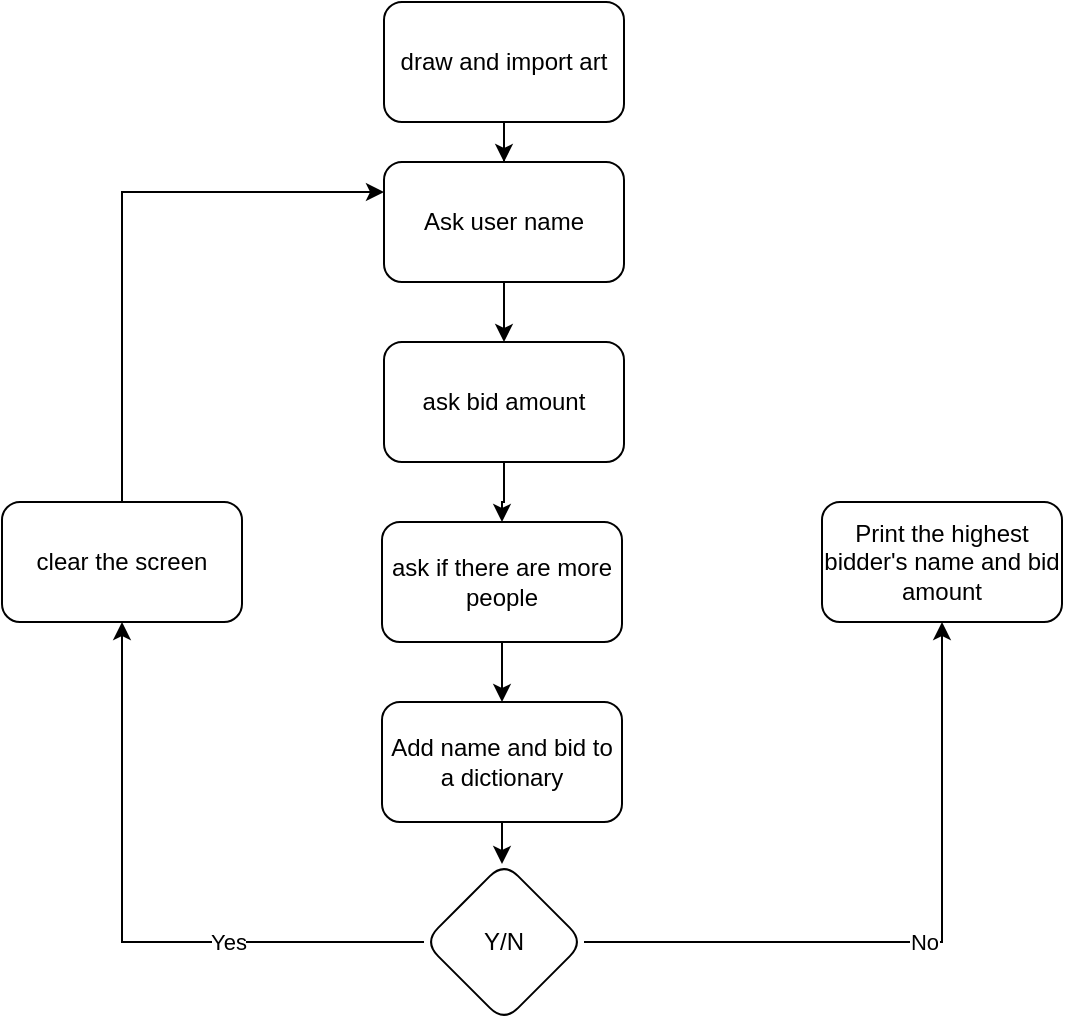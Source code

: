 <mxfile version="15.8.6" type="github">
  <diagram id="C5RBs43oDa-KdzZeNtuy" name="Page-1">
    <mxGraphModel dx="1422" dy="794" grid="1" gridSize="10" guides="1" tooltips="1" connect="1" arrows="1" fold="1" page="1" pageScale="1" pageWidth="827" pageHeight="1169" math="0" shadow="0">
      <root>
        <mxCell id="WIyWlLk6GJQsqaUBKTNV-0" />
        <mxCell id="WIyWlLk6GJQsqaUBKTNV-1" parent="WIyWlLk6GJQsqaUBKTNV-0" />
        <mxCell id="wmA0n5PlRptwcoQAHSCJ-2" value="" style="edgeStyle=orthogonalEdgeStyle;rounded=0;orthogonalLoop=1;jettySize=auto;html=1;" edge="1" parent="WIyWlLk6GJQsqaUBKTNV-1" source="wmA0n5PlRptwcoQAHSCJ-0" target="wmA0n5PlRptwcoQAHSCJ-1">
          <mxGeometry relative="1" as="geometry" />
        </mxCell>
        <mxCell id="wmA0n5PlRptwcoQAHSCJ-0" value="draw and import art" style="rounded=1;whiteSpace=wrap;html=1;" vertex="1" parent="WIyWlLk6GJQsqaUBKTNV-1">
          <mxGeometry x="231" y="100" width="120" height="60" as="geometry" />
        </mxCell>
        <mxCell id="wmA0n5PlRptwcoQAHSCJ-4" value="" style="edgeStyle=orthogonalEdgeStyle;rounded=0;orthogonalLoop=1;jettySize=auto;html=1;" edge="1" parent="WIyWlLk6GJQsqaUBKTNV-1" source="wmA0n5PlRptwcoQAHSCJ-1" target="wmA0n5PlRptwcoQAHSCJ-3">
          <mxGeometry relative="1" as="geometry" />
        </mxCell>
        <mxCell id="wmA0n5PlRptwcoQAHSCJ-1" value="Ask user name" style="whiteSpace=wrap;html=1;rounded=1;" vertex="1" parent="WIyWlLk6GJQsqaUBKTNV-1">
          <mxGeometry x="231" y="180" width="120" height="60" as="geometry" />
        </mxCell>
        <mxCell id="wmA0n5PlRptwcoQAHSCJ-6" value="" style="edgeStyle=orthogonalEdgeStyle;rounded=0;orthogonalLoop=1;jettySize=auto;html=1;" edge="1" parent="WIyWlLk6GJQsqaUBKTNV-1" source="wmA0n5PlRptwcoQAHSCJ-3" target="wmA0n5PlRptwcoQAHSCJ-5">
          <mxGeometry relative="1" as="geometry" />
        </mxCell>
        <mxCell id="wmA0n5PlRptwcoQAHSCJ-3" value="ask bid amount" style="whiteSpace=wrap;html=1;rounded=1;" vertex="1" parent="WIyWlLk6GJQsqaUBKTNV-1">
          <mxGeometry x="231" y="270" width="120" height="60" as="geometry" />
        </mxCell>
        <mxCell id="wmA0n5PlRptwcoQAHSCJ-16" value="" style="edgeStyle=orthogonalEdgeStyle;rounded=0;orthogonalLoop=1;jettySize=auto;html=1;" edge="1" parent="WIyWlLk6GJQsqaUBKTNV-1" source="wmA0n5PlRptwcoQAHSCJ-5" target="wmA0n5PlRptwcoQAHSCJ-15">
          <mxGeometry relative="1" as="geometry" />
        </mxCell>
        <mxCell id="wmA0n5PlRptwcoQAHSCJ-5" value="ask if there are more people" style="whiteSpace=wrap;html=1;rounded=1;" vertex="1" parent="WIyWlLk6GJQsqaUBKTNV-1">
          <mxGeometry x="230" y="360" width="120" height="60" as="geometry" />
        </mxCell>
        <mxCell id="wmA0n5PlRptwcoQAHSCJ-11" value="No" style="edgeStyle=orthogonalEdgeStyle;rounded=0;orthogonalLoop=1;jettySize=auto;html=1;" edge="1" parent="WIyWlLk6GJQsqaUBKTNV-1" source="wmA0n5PlRptwcoQAHSCJ-7" target="wmA0n5PlRptwcoQAHSCJ-10">
          <mxGeometry relative="1" as="geometry" />
        </mxCell>
        <mxCell id="wmA0n5PlRptwcoQAHSCJ-13" value="" style="edgeStyle=orthogonalEdgeStyle;rounded=0;orthogonalLoop=1;jettySize=auto;html=1;" edge="1" parent="WIyWlLk6GJQsqaUBKTNV-1" source="wmA0n5PlRptwcoQAHSCJ-7" target="wmA0n5PlRptwcoQAHSCJ-12">
          <mxGeometry relative="1" as="geometry" />
        </mxCell>
        <mxCell id="wmA0n5PlRptwcoQAHSCJ-18" value="Yes" style="edgeLabel;html=1;align=center;verticalAlign=middle;resizable=0;points=[];" vertex="1" connectable="0" parent="wmA0n5PlRptwcoQAHSCJ-13">
          <mxGeometry x="-0.37" relative="1" as="geometry">
            <mxPoint as="offset" />
          </mxGeometry>
        </mxCell>
        <mxCell id="wmA0n5PlRptwcoQAHSCJ-7" value="Y/N" style="rhombus;whiteSpace=wrap;html=1;rounded=1;" vertex="1" parent="WIyWlLk6GJQsqaUBKTNV-1">
          <mxGeometry x="251" y="530" width="80" height="80" as="geometry" />
        </mxCell>
        <mxCell id="wmA0n5PlRptwcoQAHSCJ-10" value="Print the highest bidder&#39;s name and bid amount" style="whiteSpace=wrap;html=1;rounded=1;" vertex="1" parent="WIyWlLk6GJQsqaUBKTNV-1">
          <mxGeometry x="450" y="350" width="120" height="60" as="geometry" />
        </mxCell>
        <mxCell id="wmA0n5PlRptwcoQAHSCJ-14" style="edgeStyle=orthogonalEdgeStyle;rounded=0;orthogonalLoop=1;jettySize=auto;html=1;entryX=0;entryY=0.25;entryDx=0;entryDy=0;" edge="1" parent="WIyWlLk6GJQsqaUBKTNV-1" source="wmA0n5PlRptwcoQAHSCJ-12" target="wmA0n5PlRptwcoQAHSCJ-1">
          <mxGeometry relative="1" as="geometry">
            <Array as="points">
              <mxPoint x="100" y="195" />
            </Array>
          </mxGeometry>
        </mxCell>
        <mxCell id="wmA0n5PlRptwcoQAHSCJ-12" value="clear the screen" style="whiteSpace=wrap;html=1;rounded=1;" vertex="1" parent="WIyWlLk6GJQsqaUBKTNV-1">
          <mxGeometry x="40" y="350" width="120" height="60" as="geometry" />
        </mxCell>
        <mxCell id="wmA0n5PlRptwcoQAHSCJ-17" style="edgeStyle=orthogonalEdgeStyle;rounded=0;orthogonalLoop=1;jettySize=auto;html=1;exitX=0.5;exitY=1;exitDx=0;exitDy=0;" edge="1" parent="WIyWlLk6GJQsqaUBKTNV-1" source="wmA0n5PlRptwcoQAHSCJ-15" target="wmA0n5PlRptwcoQAHSCJ-7">
          <mxGeometry relative="1" as="geometry">
            <mxPoint x="550" y="460" as="sourcePoint" />
            <Array as="points">
              <mxPoint x="291" y="580" />
              <mxPoint x="291" y="580" />
            </Array>
          </mxGeometry>
        </mxCell>
        <mxCell id="wmA0n5PlRptwcoQAHSCJ-15" value="Add name and bid to a dictionary" style="whiteSpace=wrap;html=1;rounded=1;" vertex="1" parent="WIyWlLk6GJQsqaUBKTNV-1">
          <mxGeometry x="230" y="450" width="120" height="60" as="geometry" />
        </mxCell>
      </root>
    </mxGraphModel>
  </diagram>
</mxfile>
